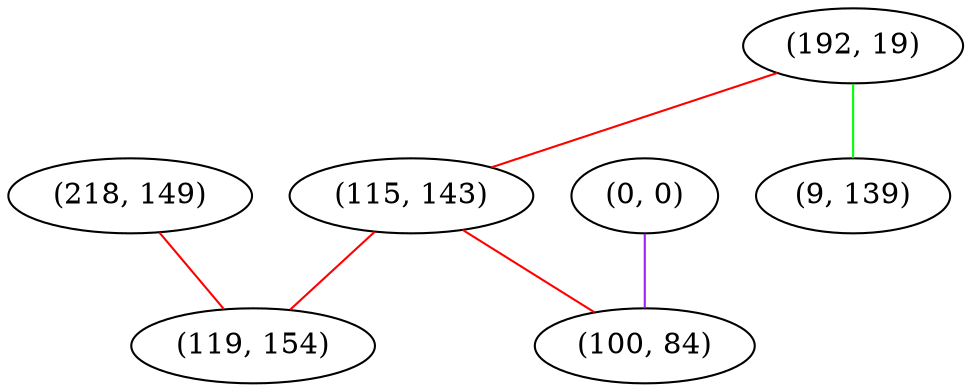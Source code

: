 graph "" {
"(218, 149)";
"(0, 0)";
"(192, 19)";
"(115, 143)";
"(9, 139)";
"(119, 154)";
"(100, 84)";
"(218, 149)" -- "(119, 154)"  [color=red, key=0, weight=1];
"(0, 0)" -- "(100, 84)"  [color=purple, key=0, weight=4];
"(192, 19)" -- "(115, 143)"  [color=red, key=0, weight=1];
"(192, 19)" -- "(9, 139)"  [color=green, key=0, weight=2];
"(115, 143)" -- "(100, 84)"  [color=red, key=0, weight=1];
"(115, 143)" -- "(119, 154)"  [color=red, key=0, weight=1];
}
